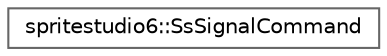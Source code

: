 digraph "Graphical Class Hierarchy"
{
 // LATEX_PDF_SIZE
  bgcolor="transparent";
  edge [fontname=Helvetica,fontsize=10,labelfontname=Helvetica,labelfontsize=10];
  node [fontname=Helvetica,fontsize=10,shape=box,height=0.2,width=0.4];
  rankdir="LR";
  Node0 [id="Node000000",label="spritestudio6::SsSignalCommand",height=0.2,width=0.4,color="grey40", fillcolor="white", style="filled",URL="$classspritestudio6_1_1_ss_signal_command.html",tooltip=" "];
}
